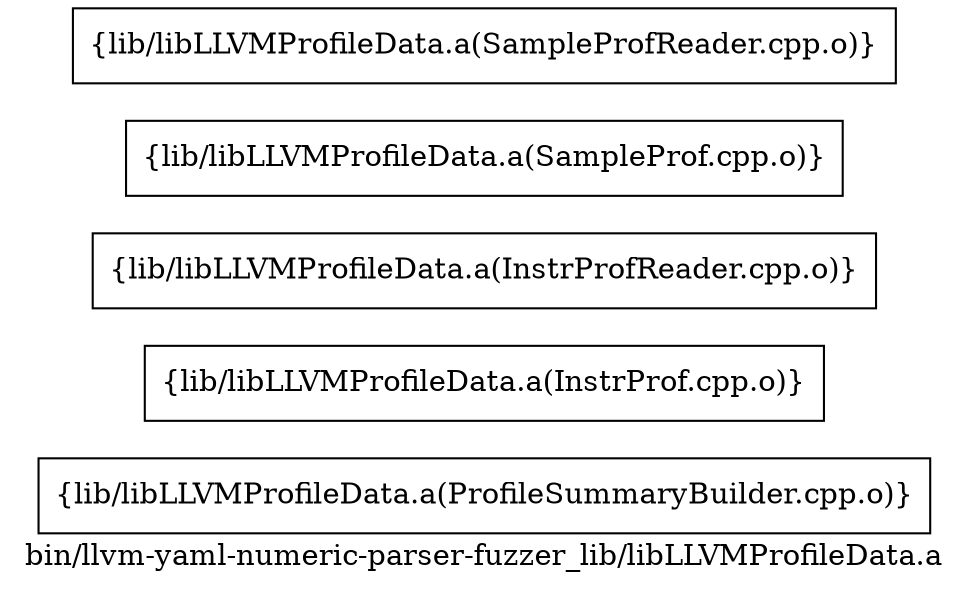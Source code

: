 digraph "bin/llvm-yaml-numeric-parser-fuzzer_lib/libLLVMProfileData.a" {
	label="bin/llvm-yaml-numeric-parser-fuzzer_lib/libLLVMProfileData.a";
	rankdir=LR;

	Node0x55a6f84f7db8 [shape=record,shape=box,group=0,label="{lib/libLLVMProfileData.a(ProfileSummaryBuilder.cpp.o)}"];
	Node0x55a6f84f81c8 [shape=record,shape=box,group=0,label="{lib/libLLVMProfileData.a(InstrProf.cpp.o)}"];
	Node0x55a6f84fad88 [shape=record,shape=box,group=0,label="{lib/libLLVMProfileData.a(InstrProfReader.cpp.o)}"];
	Node0x55a6f84f7f98 [shape=record,shape=box,group=0,label="{lib/libLLVMProfileData.a(SampleProf.cpp.o)}"];
	Node0x55a6f84f64b8 [shape=record,shape=box,group=0,label="{lib/libLLVMProfileData.a(SampleProfReader.cpp.o)}"];
}
